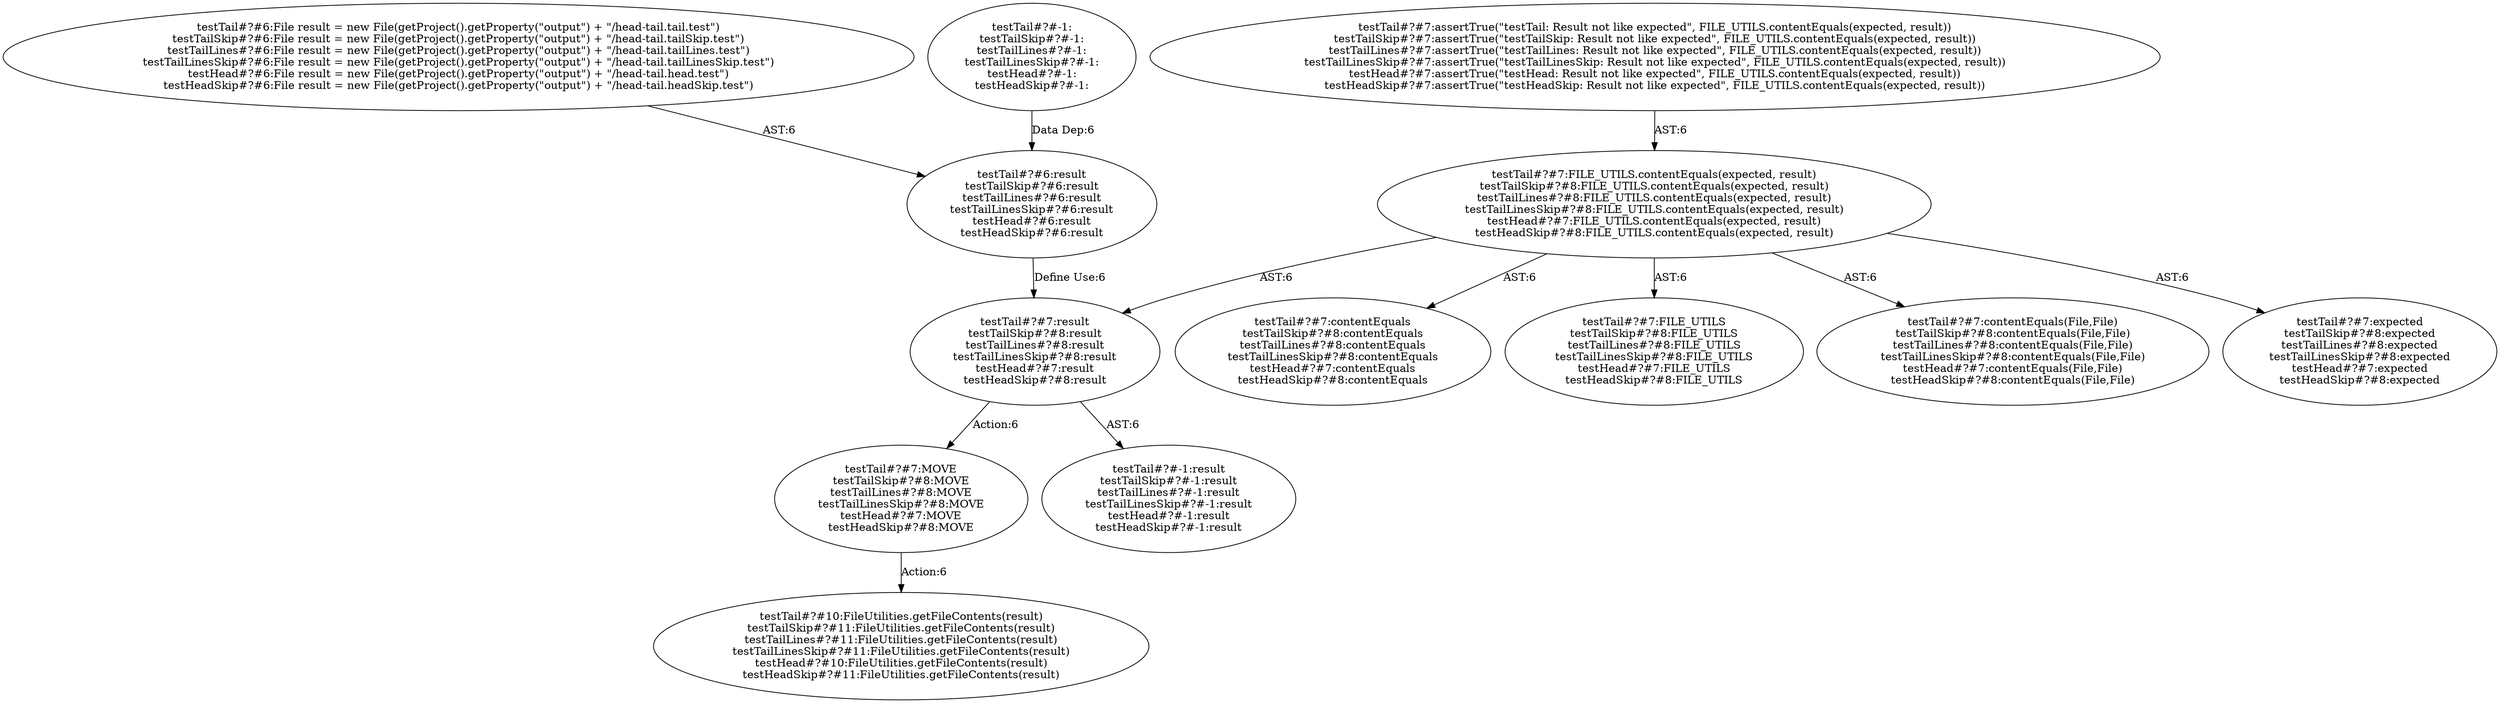 digraph "Pattern" {
0 [label="testTail#?#7:MOVE
testTailSkip#?#8:MOVE
testTailLines#?#8:MOVE
testTailLinesSkip#?#8:MOVE
testHead#?#7:MOVE
testHeadSkip#?#8:MOVE" shape=ellipse]
1 [label="testTail#?#7:result
testTailSkip#?#8:result
testTailLines#?#8:result
testTailLinesSkip#?#8:result
testHead#?#7:result
testHeadSkip#?#8:result" shape=ellipse]
2 [label="testTail#?#6:result
testTailSkip#?#6:result
testTailLines#?#6:result
testTailLinesSkip#?#6:result
testHead#?#6:result
testHeadSkip#?#6:result" shape=ellipse]
3 [label="testTail#?#6:File result = new File(getProject().getProperty(\"output\") + \"/head-tail.tail.test\")
testTailSkip#?#6:File result = new File(getProject().getProperty(\"output\") + \"/head-tail.tailSkip.test\")
testTailLines#?#6:File result = new File(getProject().getProperty(\"output\") + \"/head-tail.tailLines.test\")
testTailLinesSkip#?#6:File result = new File(getProject().getProperty(\"output\") + \"/head-tail.tailLinesSkip.test\")
testHead#?#6:File result = new File(getProject().getProperty(\"output\") + \"/head-tail.head.test\")
testHeadSkip#?#6:File result = new File(getProject().getProperty(\"output\") + \"/head-tail.headSkip.test\")" shape=ellipse]
4 [label="testTail#?#-1:
testTailSkip#?#-1:
testTailLines#?#-1:
testTailLinesSkip#?#-1:
testHead#?#-1:
testHeadSkip#?#-1:" shape=ellipse]
5 [label="testTail#?#7:FILE_UTILS.contentEquals(expected, result)
testTailSkip#?#8:FILE_UTILS.contentEquals(expected, result)
testTailLines#?#8:FILE_UTILS.contentEquals(expected, result)
testTailLinesSkip#?#8:FILE_UTILS.contentEquals(expected, result)
testHead#?#7:FILE_UTILS.contentEquals(expected, result)
testHeadSkip#?#8:FILE_UTILS.contentEquals(expected, result)" shape=ellipse]
6 [label="testTail#?#7:assertTrue(\"testTail: Result not like expected\", FILE_UTILS.contentEquals(expected, result))
testTailSkip#?#7:assertTrue(\"testTailSkip: Result not like expected\", FILE_UTILS.contentEquals(expected, result))
testTailLines#?#7:assertTrue(\"testTailLines: Result not like expected\", FILE_UTILS.contentEquals(expected, result))
testTailLinesSkip#?#7:assertTrue(\"testTailLinesSkip: Result not like expected\", FILE_UTILS.contentEquals(expected, result))
testHead#?#7:assertTrue(\"testHead: Result not like expected\", FILE_UTILS.contentEquals(expected, result))
testHeadSkip#?#7:assertTrue(\"testHeadSkip: Result not like expected\", FILE_UTILS.contentEquals(expected, result))" shape=ellipse]
7 [label="testTail#?#7:contentEquals
testTailSkip#?#8:contentEquals
testTailLines#?#8:contentEquals
testTailLinesSkip#?#8:contentEquals
testHead#?#7:contentEquals
testHeadSkip#?#8:contentEquals" shape=ellipse]
8 [label="testTail#?#7:FILE_UTILS
testTailSkip#?#8:FILE_UTILS
testTailLines#?#8:FILE_UTILS
testTailLinesSkip#?#8:FILE_UTILS
testHead#?#7:FILE_UTILS
testHeadSkip#?#8:FILE_UTILS" shape=ellipse]
9 [label="testTail#?#7:contentEquals(File,File)
testTailSkip#?#8:contentEquals(File,File)
testTailLines#?#8:contentEquals(File,File)
testTailLinesSkip#?#8:contentEquals(File,File)
testHead#?#7:contentEquals(File,File)
testHeadSkip#?#8:contentEquals(File,File)" shape=ellipse]
10 [label="testTail#?#7:expected
testTailSkip#?#8:expected
testTailLines#?#8:expected
testTailLinesSkip#?#8:expected
testHead#?#7:expected
testHeadSkip#?#8:expected" shape=ellipse]
11 [label="testTail#?#-1:result
testTailSkip#?#-1:result
testTailLines#?#-1:result
testTailLinesSkip#?#-1:result
testHead#?#-1:result
testHeadSkip#?#-1:result" shape=ellipse]
12 [label="testTail#?#10:FileUtilities.getFileContents(result)
testTailSkip#?#11:FileUtilities.getFileContents(result)
testTailLines#?#11:FileUtilities.getFileContents(result)
testTailLinesSkip#?#11:FileUtilities.getFileContents(result)
testHead#?#10:FileUtilities.getFileContents(result)
testHeadSkip#?#11:FileUtilities.getFileContents(result)" shape=ellipse]
0 -> 12 [label="Action:6"];
1 -> 0 [label="Action:6"];
1 -> 11 [label="AST:6"];
2 -> 1 [label="Define Use:6"];
3 -> 2 [label="AST:6"];
4 -> 2 [label="Data Dep:6"];
5 -> 1 [label="AST:6"];
5 -> 7 [label="AST:6"];
5 -> 8 [label="AST:6"];
5 -> 9 [label="AST:6"];
5 -> 10 [label="AST:6"];
6 -> 5 [label="AST:6"];
}